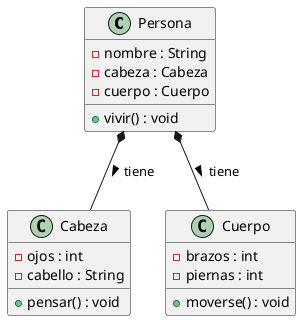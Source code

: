 @startuml
class Persona {
  - nombre : String
  - cabeza : Cabeza
  - cuerpo : Cuerpo
  + vivir() : void
}

class Cabeza {
  - ojos : int
  - cabello : String
  + pensar() : void
}

class Cuerpo {
  - brazos : int
  - piernas : int
  + moverse() : void
}

Persona *-- Cabeza : tiene >
Persona *-- Cuerpo : tiene >
@enduml

